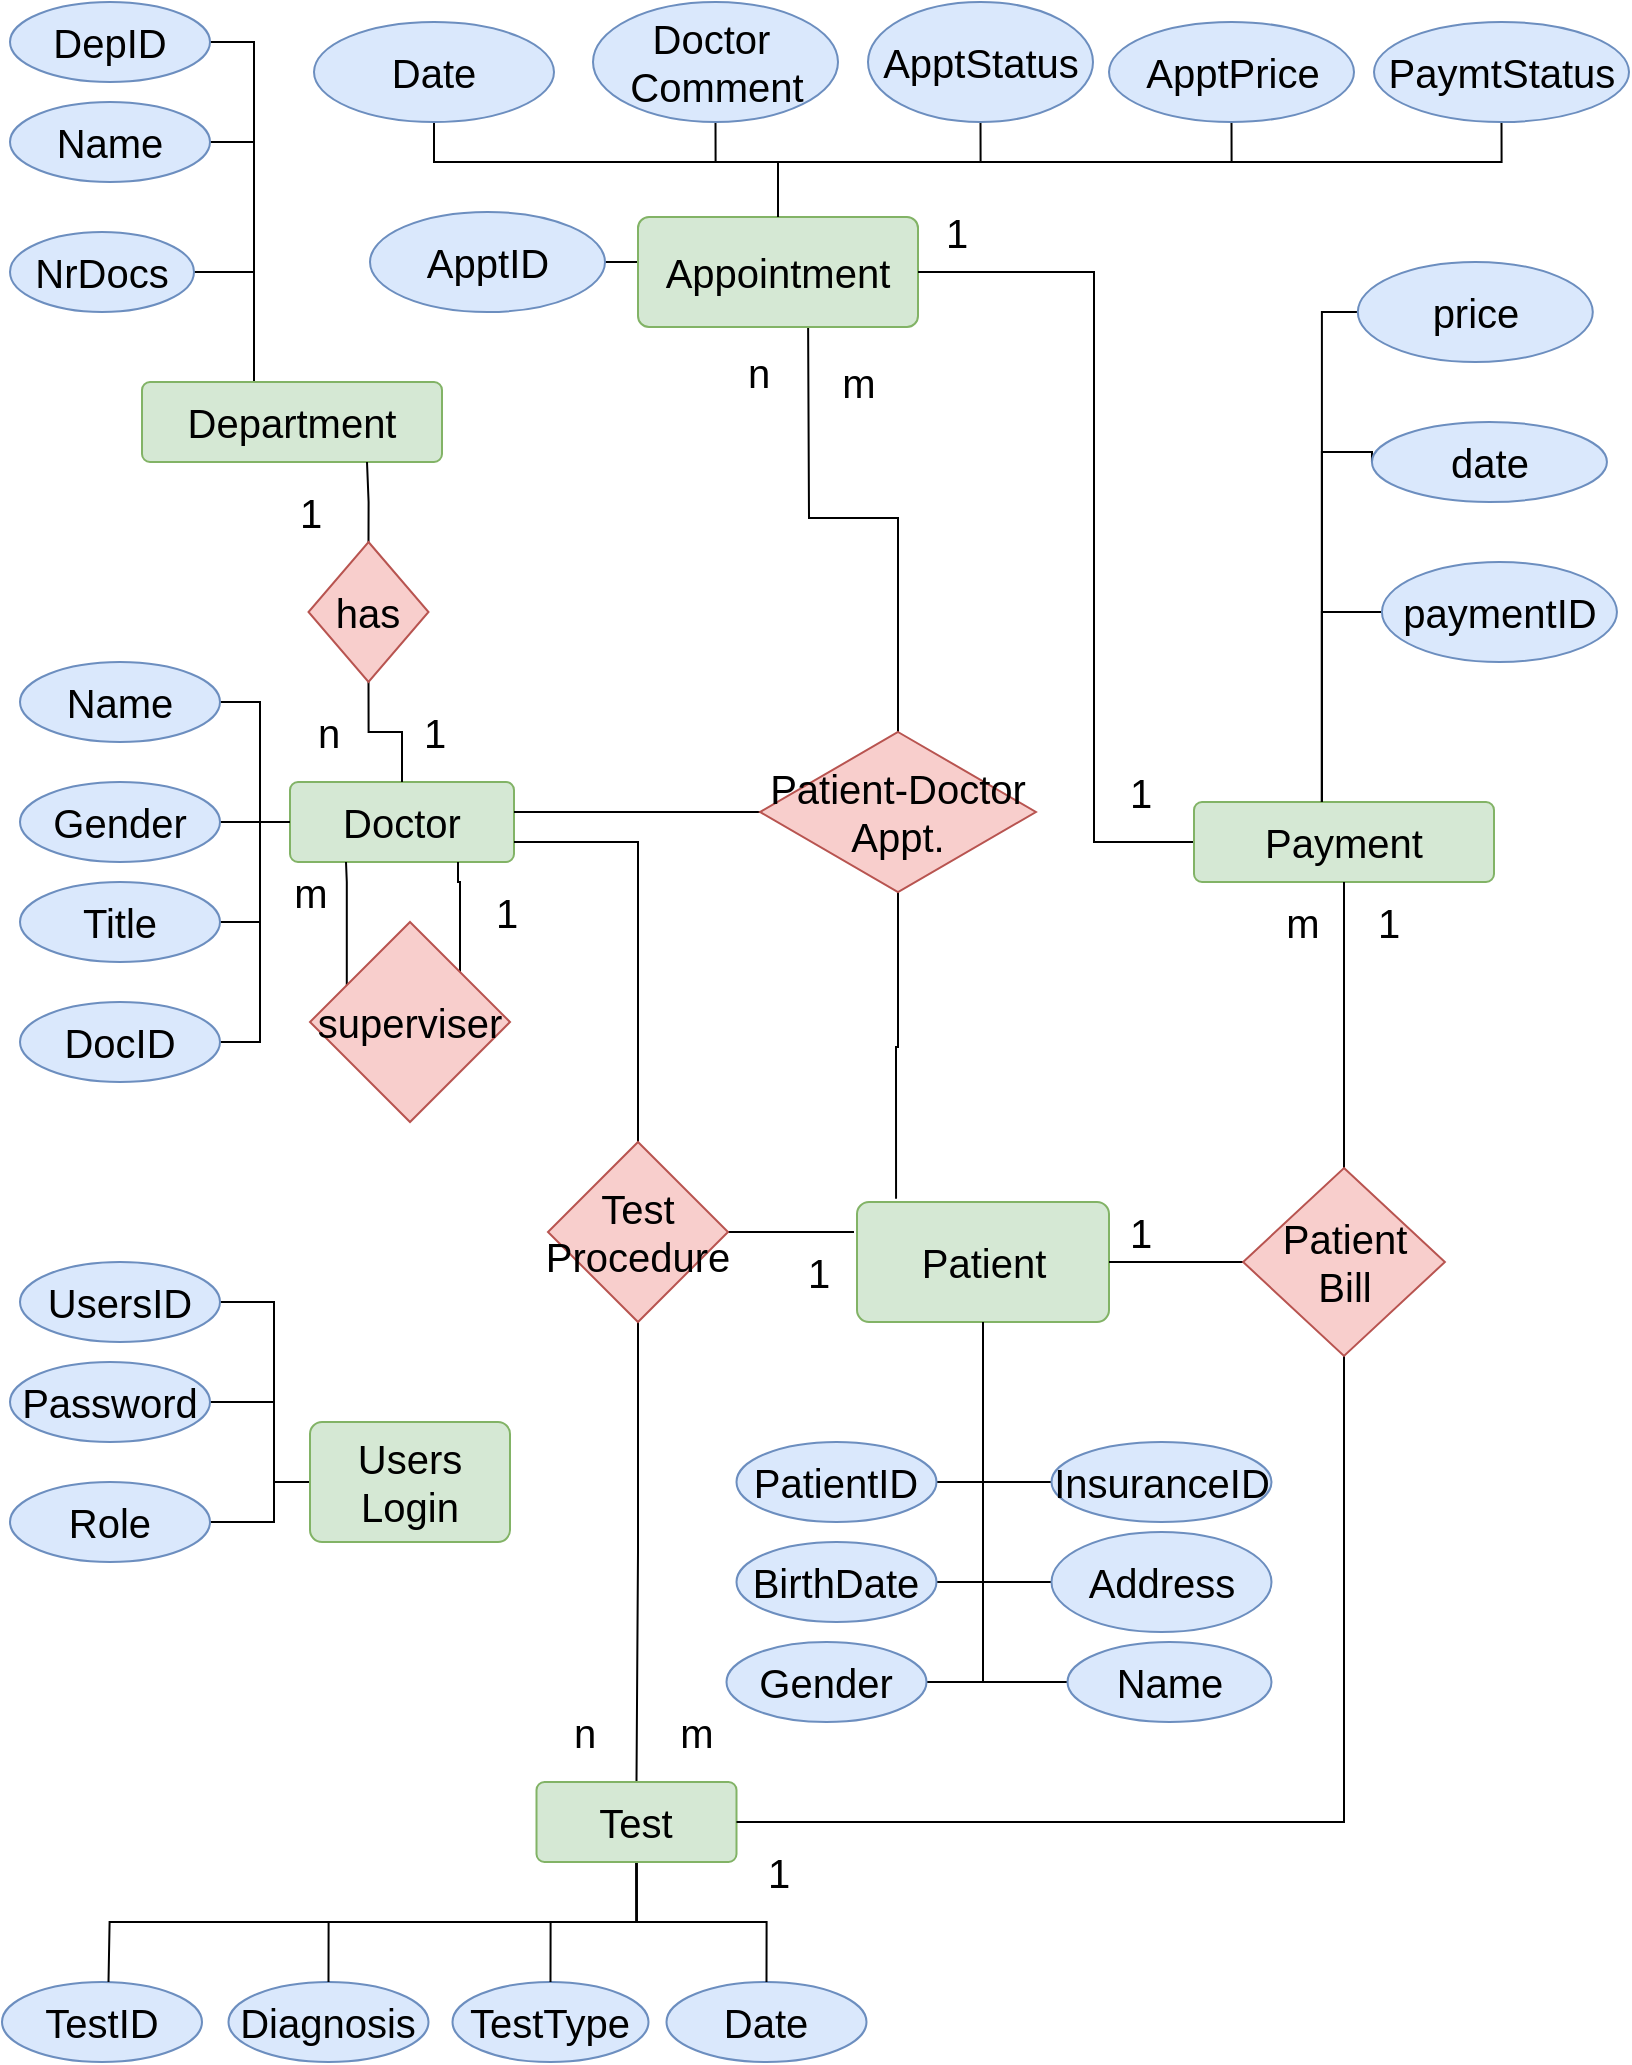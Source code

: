 <mxfile version="18.0.5" type="google"><diagram id="R2lEEEUBdFMjLlhIrx00" name="Page-1"><mxGraphModel dx="2067" dy="677" grid="1" gridSize="10" guides="1" tooltips="1" connect="1" arrows="1" fold="1" page="1" pageScale="1" pageWidth="827" pageHeight="1169" math="0" shadow="0" extFonts="Permanent Marker^https://fonts.googleapis.com/css?family=Permanent+Marker"><root><mxCell id="0"/><mxCell id="1" parent="0"/><mxCell id="nk4BlX-YhxGGGCL8Q9DA-130" style="edgeStyle=orthogonalEdgeStyle;rounded=0;orthogonalLoop=1;jettySize=auto;html=1;exitX=0;exitY=0.5;exitDx=0;exitDy=0;entryX=1;entryY=0.5;entryDx=0;entryDy=0;fontFamily=Helvetica;fontSize=20;endArrow=none;endFill=0;" parent="1" source="t6RsXcLYoZ4rseFu1GyP-1" target="t6RsXcLYoZ4rseFu1GyP-24" edge="1"><mxGeometry relative="1" as="geometry"><Array as="points"><mxPoint x="-697" y="420"/><mxPoint x="-697" y="360"/></Array></mxGeometry></mxCell><mxCell id="nk4BlX-YhxGGGCL8Q9DA-131" style="edgeStyle=orthogonalEdgeStyle;rounded=0;orthogonalLoop=1;jettySize=auto;html=1;exitX=0;exitY=0.5;exitDx=0;exitDy=0;entryX=1;entryY=0.5;entryDx=0;entryDy=0;fontFamily=Helvetica;fontSize=20;endArrow=none;endFill=0;" parent="1" source="t6RsXcLYoZ4rseFu1GyP-1" target="t6RsXcLYoZ4rseFu1GyP-18" edge="1"><mxGeometry relative="1" as="geometry"><Array as="points"><mxPoint x="-697" y="420"/><mxPoint x="-697" y="530"/></Array></mxGeometry></mxCell><mxCell id="nk4BlX-YhxGGGCL8Q9DA-132" style="edgeStyle=orthogonalEdgeStyle;rounded=0;orthogonalLoop=1;jettySize=auto;html=1;exitX=0;exitY=0.5;exitDx=0;exitDy=0;entryX=1;entryY=0.5;entryDx=0;entryDy=0;fontFamily=Helvetica;fontSize=20;endArrow=none;endFill=0;" parent="1" source="t6RsXcLYoZ4rseFu1GyP-1" target="t6RsXcLYoZ4rseFu1GyP-23" edge="1"><mxGeometry relative="1" as="geometry"/></mxCell><mxCell id="t6RsXcLYoZ4rseFu1GyP-1" value="&lt;font style=&quot;font-size: 20px;&quot;&gt;Doctor&lt;/font&gt;" style="rounded=1;arcSize=10;whiteSpace=wrap;html=1;align=center;fillColor=#d5e8d4;strokeColor=#82b366;fontSize=20;fontStyle=0;fontFamily=Helvetica;" parent="1" vertex="1"><mxGeometry x="-682" y="400" width="112" height="40" as="geometry"/></mxCell><mxCell id="t6RsXcLYoZ4rseFu1GyP-2" value="Patient" style="rounded=1;arcSize=10;whiteSpace=wrap;html=1;align=center;fillColor=#d5e8d4;strokeColor=#82b366;fontSize=20;fontStyle=0;fontFamily=Helvetica;" parent="1" vertex="1"><mxGeometry x="-398.5" y="610" width="126" height="60" as="geometry"/></mxCell><mxCell id="ZxcPIXcoTW5YxjnJu0xH-5" style="edgeStyle=orthogonalEdgeStyle;rounded=0;orthogonalLoop=1;jettySize=auto;html=1;exitX=0;exitY=0.5;exitDx=0;exitDy=0;entryX=1;entryY=0.5;entryDx=0;entryDy=0;endArrow=none;endFill=0;" parent="1" source="t6RsXcLYoZ4rseFu1GyP-3" target="t6RsXcLYoZ4rseFu1GyP-111" edge="1"><mxGeometry relative="1" as="geometry"><Array as="points"><mxPoint x="-690" y="750"/><mxPoint x="-690" y="770"/></Array></mxGeometry></mxCell><mxCell id="ZxcPIXcoTW5YxjnJu0xH-6" style="edgeStyle=orthogonalEdgeStyle;rounded=0;orthogonalLoop=1;jettySize=auto;html=1;exitX=0;exitY=0.5;exitDx=0;exitDy=0;entryX=1;entryY=0.5;entryDx=0;entryDy=0;endArrow=none;endFill=0;" parent="1" source="t6RsXcLYoZ4rseFu1GyP-3" target="t6RsXcLYoZ4rseFu1GyP-110" edge="1"><mxGeometry relative="1" as="geometry"><Array as="points"><mxPoint x="-690" y="750"/><mxPoint x="-690" y="660"/></Array></mxGeometry></mxCell><mxCell id="ZxcPIXcoTW5YxjnJu0xH-7" style="edgeStyle=orthogonalEdgeStyle;rounded=0;orthogonalLoop=1;jettySize=auto;html=1;exitX=0;exitY=0.5;exitDx=0;exitDy=0;entryX=1;entryY=0.5;entryDx=0;entryDy=0;endArrow=none;endFill=0;" parent="1" source="t6RsXcLYoZ4rseFu1GyP-3" target="wTqISpASNROCxx03wrPd-1" edge="1"><mxGeometry relative="1" as="geometry"><Array as="points"><mxPoint x="-690" y="750"/><mxPoint x="-690" y="710"/></Array></mxGeometry></mxCell><mxCell id="t6RsXcLYoZ4rseFu1GyP-3" value="Users Login" style="rounded=1;arcSize=10;whiteSpace=wrap;html=1;align=center;fillColor=#d5e8d4;strokeColor=#82b366;fontSize=20;fontStyle=0;fontFamily=Helvetica;" parent="1" vertex="1"><mxGeometry x="-672" y="720" width="100" height="60" as="geometry"/></mxCell><mxCell id="o1Yt157rzKdZ8cRX7wfq-6" style="edgeStyle=orthogonalEdgeStyle;rounded=0;orthogonalLoop=1;jettySize=auto;html=1;exitX=0.5;exitY=0;exitDx=0;exitDy=0;entryX=1;entryY=0.5;entryDx=0;entryDy=0;endArrow=none;endFill=0;" parent="1" source="t6RsXcLYoZ4rseFu1GyP-5" target="t6RsXcLYoZ4rseFu1GyP-14" edge="1"><mxGeometry relative="1" as="geometry"><Array as="points"><mxPoint x="-700" y="200"/><mxPoint x="-700" y="30"/></Array></mxGeometry></mxCell><mxCell id="t6RsXcLYoZ4rseFu1GyP-5" value="Department" style="rounded=1;arcSize=10;whiteSpace=wrap;html=1;align=center;fillColor=#d5e8d4;strokeColor=#82b366;fontSize=20;fontStyle=0;fontFamily=Helvetica;" parent="1" vertex="1"><mxGeometry x="-756" y="200" width="150" height="40" as="geometry"/></mxCell><mxCell id="ZxcPIXcoTW5YxjnJu0xH-109" style="edgeStyle=orthogonalEdgeStyle;rounded=0;orthogonalLoop=1;jettySize=auto;html=1;exitX=0.5;exitY=0;exitDx=0;exitDy=0;entryX=0.75;entryY=1;entryDx=0;entryDy=0;fontSize=20;endArrow=none;endFill=0;" parent="1" source="t6RsXcLYoZ4rseFu1GyP-10" target="t6RsXcLYoZ4rseFu1GyP-5" edge="1"><mxGeometry relative="1" as="geometry"/></mxCell><mxCell id="ZxcPIXcoTW5YxjnJu0xH-110" style="edgeStyle=orthogonalEdgeStyle;rounded=0;orthogonalLoop=1;jettySize=auto;html=1;exitX=0.5;exitY=1;exitDx=0;exitDy=0;entryX=0.5;entryY=0;entryDx=0;entryDy=0;fontSize=20;endArrow=none;endFill=0;" parent="1" source="t6RsXcLYoZ4rseFu1GyP-10" target="t6RsXcLYoZ4rseFu1GyP-1" edge="1"><mxGeometry relative="1" as="geometry"/></mxCell><mxCell id="t6RsXcLYoZ4rseFu1GyP-10" value="has" style="shape=rhombus;perimeter=rhombusPerimeter;whiteSpace=wrap;html=1;align=center;fillColor=#f8cecc;strokeColor=#b85450;fontSize=20;fontStyle=0;fontFamily=Helvetica;" parent="1" vertex="1"><mxGeometry x="-672.75" y="280" width="60" height="70" as="geometry"/></mxCell><mxCell id="o1Yt157rzKdZ8cRX7wfq-13" style="edgeStyle=orthogonalEdgeStyle;rounded=0;orthogonalLoop=1;jettySize=auto;html=1;exitX=1;exitY=0.5;exitDx=0;exitDy=0;endArrow=none;endFill=0;" parent="1" source="t6RsXcLYoZ4rseFu1GyP-13" edge="1"><mxGeometry relative="1" as="geometry"><mxPoint x="-700" y="70" as="targetPoint"/></mxGeometry></mxCell><mxCell id="t6RsXcLYoZ4rseFu1GyP-13" value="&lt;font style=&quot;font-size: 20px;&quot;&gt;Name&lt;/font&gt;" style="ellipse;whiteSpace=wrap;html=1;align=center;fillColor=#dae8fc;strokeColor=#6c8ebf;fontSize=20;fontStyle=0;fontFamily=Helvetica;" parent="1" vertex="1"><mxGeometry x="-822" y="60" width="100" height="40" as="geometry"/></mxCell><mxCell id="t6RsXcLYoZ4rseFu1GyP-14" value="&lt;font style=&quot;font-size: 20px;&quot;&gt;DepID&lt;/font&gt;" style="ellipse;whiteSpace=wrap;html=1;align=center;fillColor=#dae8fc;strokeColor=#6c8ebf;fontSize=20;fontStyle=0;fontFamily=Helvetica;" parent="1" vertex="1"><mxGeometry x="-822" y="10" width="100" height="40" as="geometry"/></mxCell><mxCell id="o1Yt157rzKdZ8cRX7wfq-14" style="edgeStyle=orthogonalEdgeStyle;rounded=0;orthogonalLoop=1;jettySize=auto;html=1;exitX=1;exitY=0.5;exitDx=0;exitDy=0;endArrow=none;endFill=0;" parent="1" source="t6RsXcLYoZ4rseFu1GyP-15" edge="1"><mxGeometry relative="1" as="geometry"><mxPoint x="-700" y="144.429" as="targetPoint"/></mxGeometry></mxCell><mxCell id="t6RsXcLYoZ4rseFu1GyP-15" value="&lt;font style=&quot;font-size: 20px;&quot;&gt;NrDocs&lt;/font&gt;" style="ellipse;whiteSpace=wrap;html=1;align=center;fillColor=#dae8fc;strokeColor=#6c8ebf;fontSize=20;fontStyle=0;fontFamily=Helvetica;" parent="1" vertex="1"><mxGeometry x="-822" y="125" width="92" height="40" as="geometry"/></mxCell><mxCell id="ZxcPIXcoTW5YxjnJu0xH-75" style="edgeStyle=orthogonalEdgeStyle;rounded=0;orthogonalLoop=1;jettySize=auto;html=1;exitX=0.5;exitY=1;exitDx=0;exitDy=0;fontSize=20;endArrow=none;endFill=0;" parent="1" source="t6RsXcLYoZ4rseFu1GyP-16" target="nk4BlX-YhxGGGCL8Q9DA-1" edge="1"><mxGeometry relative="1" as="geometry"><Array as="points"><mxPoint x="-211" y="90"/><mxPoint x="-438" y="90"/></Array></mxGeometry></mxCell><mxCell id="t6RsXcLYoZ4rseFu1GyP-16" value="&lt;font style=&quot;font-size: 20px;&quot;&gt;ApptPrice&lt;/font&gt;" style="ellipse;whiteSpace=wrap;html=1;align=center;fillColor=#dae8fc;strokeColor=#6c8ebf;fontSize=20;fontStyle=0;fontFamily=Helvetica;" parent="1" vertex="1"><mxGeometry x="-272.5" y="20" width="122.5" height="50" as="geometry"/></mxCell><mxCell id="nk4BlX-YhxGGGCL8Q9DA-134" style="edgeStyle=orthogonalEdgeStyle;rounded=0;orthogonalLoop=1;jettySize=auto;html=1;exitX=1;exitY=0.5;exitDx=0;exitDy=0;entryX=0;entryY=0.5;entryDx=0;entryDy=0;fontFamily=Helvetica;fontSize=20;endArrow=none;endFill=0;" parent="1" source="t6RsXcLYoZ4rseFu1GyP-17" target="t6RsXcLYoZ4rseFu1GyP-1" edge="1"><mxGeometry relative="1" as="geometry"><Array as="points"><mxPoint x="-697" y="470"/><mxPoint x="-697" y="420"/></Array></mxGeometry></mxCell><mxCell id="t6RsXcLYoZ4rseFu1GyP-17" value="&lt;h2 style=&quot;font-size: 20px;&quot;&gt;&lt;font style=&quot;font-size: 20px; font-weight: normal;&quot;&gt;Title&lt;/font&gt;&lt;/h2&gt;" style="ellipse;whiteSpace=wrap;html=1;align=center;fillColor=#dae8fc;strokeColor=#6c8ebf;fontStyle=0;fontFamily=Helvetica;fontSize=20;" parent="1" vertex="1"><mxGeometry x="-817" y="450" width="100" height="40" as="geometry"/></mxCell><mxCell id="t6RsXcLYoZ4rseFu1GyP-18" value="&lt;font style=&quot;font-size: 20px;&quot;&gt;DocID&lt;/font&gt;" style="ellipse;whiteSpace=wrap;html=1;align=center;fillColor=#dae8fc;strokeColor=#6c8ebf;fontSize=20;fontStyle=0;fontFamily=Helvetica;" parent="1" vertex="1"><mxGeometry x="-817" y="510" width="100" height="40" as="geometry"/></mxCell><mxCell id="t6RsXcLYoZ4rseFu1GyP-23" value="&lt;font style=&quot;font-size: 20px;&quot;&gt;Gender&lt;/font&gt;" style="ellipse;whiteSpace=wrap;html=1;align=center;fillColor=#dae8fc;strokeColor=#6c8ebf;fontSize=20;fontStyle=0;fontFamily=Helvetica;" parent="1" vertex="1"><mxGeometry x="-817" y="400" width="100" height="40" as="geometry"/></mxCell><mxCell id="t6RsXcLYoZ4rseFu1GyP-24" value="&lt;font style=&quot;font-size: 20px;&quot;&gt;Name&lt;/font&gt;" style="ellipse;whiteSpace=wrap;html=1;align=center;fillColor=#dae8fc;strokeColor=#6c8ebf;fontSize=20;fontStyle=0;fontFamily=Helvetica;" parent="1" vertex="1"><mxGeometry x="-817" y="340" width="100" height="40" as="geometry"/></mxCell><mxCell id="nk4BlX-YhxGGGCL8Q9DA-140" style="edgeStyle=orthogonalEdgeStyle;rounded=0;orthogonalLoop=1;jettySize=auto;html=1;exitX=0.184;exitY=0.342;exitDx=0;exitDy=0;fontFamily=Helvetica;fontSize=20;endArrow=none;endFill=0;entryX=0.25;entryY=1;entryDx=0;entryDy=0;exitPerimeter=0;" parent="1" source="t6RsXcLYoZ4rseFu1GyP-25" target="t6RsXcLYoZ4rseFu1GyP-1" edge="1"><mxGeometry relative="1" as="geometry"/></mxCell><mxCell id="ZxcPIXcoTW5YxjnJu0xH-90" style="edgeStyle=orthogonalEdgeStyle;rounded=0;orthogonalLoop=1;jettySize=auto;html=1;exitX=1;exitY=0;exitDx=0;exitDy=0;entryX=0.75;entryY=1;entryDx=0;entryDy=0;fontSize=20;endArrow=none;endFill=0;" parent="1" source="t6RsXcLYoZ4rseFu1GyP-25" target="t6RsXcLYoZ4rseFu1GyP-1" edge="1"><mxGeometry relative="1" as="geometry"/></mxCell><mxCell id="t6RsXcLYoZ4rseFu1GyP-25" value="superviser" style="shape=rhombus;perimeter=rhombusPerimeter;whiteSpace=wrap;html=1;align=center;fillColor=#f8cecc;strokeColor=#b85450;fontSize=20;fontStyle=0;fontFamily=Helvetica;" parent="1" vertex="1"><mxGeometry x="-672" y="470" width="100" height="100" as="geometry"/></mxCell><mxCell id="ZxcPIXcoTW5YxjnJu0xH-100" style="edgeStyle=orthogonalEdgeStyle;rounded=0;orthogonalLoop=1;jettySize=auto;html=1;exitX=1;exitY=0.5;exitDx=0;exitDy=0;fontSize=20;endArrow=none;endFill=0;" parent="1" source="t6RsXcLYoZ4rseFu1GyP-32" target="t6RsXcLYoZ4rseFu1GyP-2" edge="1"><mxGeometry relative="1" as="geometry"/></mxCell><mxCell id="t6RsXcLYoZ4rseFu1GyP-32" value="Gender" style="ellipse;whiteSpace=wrap;html=1;align=center;fillColor=#dae8fc;strokeColor=#6c8ebf;fontSize=20;fontFamily=Helvetica;" parent="1" vertex="1"><mxGeometry x="-463.75" y="830" width="100" height="40" as="geometry"/></mxCell><mxCell id="ZxcPIXcoTW5YxjnJu0xH-101" style="edgeStyle=orthogonalEdgeStyle;rounded=0;orthogonalLoop=1;jettySize=auto;html=1;exitX=1;exitY=0.5;exitDx=0;exitDy=0;fontSize=20;endArrow=none;endFill=0;" parent="1" source="t6RsXcLYoZ4rseFu1GyP-33" target="t6RsXcLYoZ4rseFu1GyP-2" edge="1"><mxGeometry relative="1" as="geometry"/></mxCell><mxCell id="t6RsXcLYoZ4rseFu1GyP-33" value="BirthDate" style="ellipse;whiteSpace=wrap;html=1;align=center;fillColor=#dae8fc;strokeColor=#6c8ebf;fontSize=20;fontFamily=Helvetica;" parent="1" vertex="1"><mxGeometry x="-458.75" y="780" width="100" height="40" as="geometry"/></mxCell><mxCell id="ZxcPIXcoTW5YxjnJu0xH-104" style="edgeStyle=orthogonalEdgeStyle;rounded=0;orthogonalLoop=1;jettySize=auto;html=1;exitX=1;exitY=0.5;exitDx=0;exitDy=0;fontSize=20;endArrow=none;endFill=0;" parent="1" source="t6RsXcLYoZ4rseFu1GyP-35" target="t6RsXcLYoZ4rseFu1GyP-2" edge="1"><mxGeometry relative="1" as="geometry"/></mxCell><mxCell id="t6RsXcLYoZ4rseFu1GyP-35" value="PatientID" style="ellipse;whiteSpace=wrap;html=1;align=center;fillColor=#dae8fc;strokeColor=#6c8ebf;fontSize=20;fontStyle=0;fontFamily=Helvetica;" parent="1" vertex="1"><mxGeometry x="-458.75" y="730" width="100" height="40" as="geometry"/></mxCell><mxCell id="ZxcPIXcoTW5YxjnJu0xH-102" style="edgeStyle=orthogonalEdgeStyle;rounded=0;orthogonalLoop=1;jettySize=auto;html=1;exitX=0;exitY=0.5;exitDx=0;exitDy=0;fontSize=20;endArrow=none;endFill=0;" parent="1" source="t6RsXcLYoZ4rseFu1GyP-36" target="t6RsXcLYoZ4rseFu1GyP-2" edge="1"><mxGeometry relative="1" as="geometry"/></mxCell><mxCell id="t6RsXcLYoZ4rseFu1GyP-36" value="Address" style="ellipse;whiteSpace=wrap;html=1;align=center;fillColor=#dae8fc;strokeColor=#6c8ebf;fontSize=20;fontStyle=0;fontFamily=Helvetica;" parent="1" vertex="1"><mxGeometry x="-301.25" y="775" width="110" height="50" as="geometry"/></mxCell><mxCell id="ZxcPIXcoTW5YxjnJu0xH-103" style="edgeStyle=orthogonalEdgeStyle;rounded=0;orthogonalLoop=1;jettySize=auto;html=1;exitX=0;exitY=0.5;exitDx=0;exitDy=0;fontSize=20;endArrow=none;endFill=0;" parent="1" source="t6RsXcLYoZ4rseFu1GyP-37" target="t6RsXcLYoZ4rseFu1GyP-2" edge="1"><mxGeometry relative="1" as="geometry"/></mxCell><mxCell id="t6RsXcLYoZ4rseFu1GyP-37" value="InsuranceID" style="ellipse;whiteSpace=wrap;html=1;align=center;fillColor=#dae8fc;strokeColor=#6c8ebf;fontSize=20;fontFamily=Helvetica;" parent="1" vertex="1"><mxGeometry x="-301.25" y="730" width="110" height="40" as="geometry"/></mxCell><mxCell id="ZxcPIXcoTW5YxjnJu0xH-71" style="edgeStyle=orthogonalEdgeStyle;rounded=0;orthogonalLoop=1;jettySize=auto;html=1;exitX=1;exitY=0.5;exitDx=0;exitDy=0;fontSize=20;endArrow=none;endFill=0;" parent="1" source="t6RsXcLYoZ4rseFu1GyP-39" target="nk4BlX-YhxGGGCL8Q9DA-1" edge="1"><mxGeometry relative="1" as="geometry"/></mxCell><mxCell id="t6RsXcLYoZ4rseFu1GyP-39" value="ApptID" style="ellipse;whiteSpace=wrap;html=1;align=center;fillColor=#dae8fc;strokeColor=#6c8ebf;fontSize=20;fontStyle=0;fontFamily=Helvetica;" parent="1" vertex="1"><mxGeometry x="-642" y="115" width="117.5" height="50" as="geometry"/></mxCell><mxCell id="ZxcPIXcoTW5YxjnJu0xH-73" style="edgeStyle=orthogonalEdgeStyle;rounded=0;orthogonalLoop=1;jettySize=auto;html=1;exitX=0.5;exitY=1;exitDx=0;exitDy=0;fontSize=20;endArrow=none;endFill=0;" parent="1" source="t6RsXcLYoZ4rseFu1GyP-40" target="nk4BlX-YhxGGGCL8Q9DA-1" edge="1"><mxGeometry relative="1" as="geometry"><Array as="points"><mxPoint x="-469" y="90"/><mxPoint x="-438" y="90"/></Array></mxGeometry></mxCell><mxCell id="t6RsXcLYoZ4rseFu1GyP-40" value="Doctor&amp;nbsp;&lt;br&gt;Comment" style="ellipse;whiteSpace=wrap;html=1;align=center;fillColor=#dae8fc;strokeColor=#6c8ebf;fontSize=20;fontFamily=Helvetica;" parent="1" vertex="1"><mxGeometry x="-530.5" y="10" width="122.5" height="60" as="geometry"/></mxCell><mxCell id="ZxcPIXcoTW5YxjnJu0xH-72" style="edgeStyle=orthogonalEdgeStyle;rounded=0;orthogonalLoop=1;jettySize=auto;html=1;exitX=0.5;exitY=1;exitDx=0;exitDy=0;entryX=0.5;entryY=0;entryDx=0;entryDy=0;fontSize=20;endArrow=none;endFill=0;" parent="1" source="t6RsXcLYoZ4rseFu1GyP-41" target="nk4BlX-YhxGGGCL8Q9DA-1" edge="1"><mxGeometry relative="1" as="geometry"><Array as="points"><mxPoint x="-610" y="90"/><mxPoint x="-438" y="90"/></Array></mxGeometry></mxCell><mxCell id="t6RsXcLYoZ4rseFu1GyP-41" value="Date" style="ellipse;whiteSpace=wrap;html=1;align=center;fillColor=#dae8fc;strokeColor=#6c8ebf;fontSize=20;fontStyle=0;fontFamily=Helvetica;" parent="1" vertex="1"><mxGeometry x="-670" y="20" width="120" height="50" as="geometry"/></mxCell><mxCell id="ZxcPIXcoTW5YxjnJu0xH-74" style="edgeStyle=orthogonalEdgeStyle;rounded=0;orthogonalLoop=1;jettySize=auto;html=1;exitX=0.5;exitY=1;exitDx=0;exitDy=0;fontSize=20;endArrow=none;endFill=0;" parent="1" source="t6RsXcLYoZ4rseFu1GyP-43" target="nk4BlX-YhxGGGCL8Q9DA-1" edge="1"><mxGeometry relative="1" as="geometry"><Array as="points"><mxPoint x="-337" y="90"/><mxPoint x="-438" y="90"/></Array></mxGeometry></mxCell><mxCell id="t6RsXcLYoZ4rseFu1GyP-43" value="ApptStatus" style="ellipse;whiteSpace=wrap;html=1;align=center;fillColor=#dae8fc;strokeColor=#6c8ebf;fontSize=20;fontFamily=Helvetica;" parent="1" vertex="1"><mxGeometry x="-393" y="10" width="112.5" height="60" as="geometry"/></mxCell><mxCell id="ZxcPIXcoTW5YxjnJu0xH-8" style="edgeStyle=orthogonalEdgeStyle;rounded=0;orthogonalLoop=1;jettySize=auto;html=1;exitX=0.5;exitY=0;exitDx=0;exitDy=0;entryX=1;entryY=0.75;entryDx=0;entryDy=0;endArrow=none;endFill=0;" parent="1" source="t6RsXcLYoZ4rseFu1GyP-82" target="t6RsXcLYoZ4rseFu1GyP-1" edge="1"><mxGeometry relative="1" as="geometry"/></mxCell><mxCell id="ZxcPIXcoTW5YxjnJu0xH-9" style="edgeStyle=orthogonalEdgeStyle;rounded=0;orthogonalLoop=1;jettySize=auto;html=1;exitX=1;exitY=0.5;exitDx=0;exitDy=0;endArrow=none;endFill=0;" parent="1" source="t6RsXcLYoZ4rseFu1GyP-82" edge="1"><mxGeometry relative="1" as="geometry"><mxPoint x="-400" y="625" as="targetPoint"/></mxGeometry></mxCell><mxCell id="ZxcPIXcoTW5YxjnJu0xH-10" style="edgeStyle=orthogonalEdgeStyle;rounded=0;orthogonalLoop=1;jettySize=auto;html=1;exitX=0.5;exitY=1;exitDx=0;exitDy=0;entryX=0.5;entryY=0;entryDx=0;entryDy=0;endArrow=none;endFill=0;" parent="1" source="t6RsXcLYoZ4rseFu1GyP-82" target="nk4BlX-YhxGGGCL8Q9DA-17" edge="1"><mxGeometry relative="1" as="geometry"/></mxCell><mxCell id="t6RsXcLYoZ4rseFu1GyP-82" value="Test Procedure" style="shape=rhombus;perimeter=rhombusPerimeter;whiteSpace=wrap;html=1;align=center;fillColor=#f8cecc;strokeColor=#b85450;fontSize=20;fontStyle=0;fontFamily=Helvetica;" parent="1" vertex="1"><mxGeometry x="-553" y="580" width="90" height="90" as="geometry"/></mxCell><mxCell id="t6RsXcLYoZ4rseFu1GyP-85" value="TestID" style="ellipse;whiteSpace=wrap;html=1;align=center;fillColor=#dae8fc;strokeColor=#6c8ebf;fontSize=20;fontStyle=0;fontFamily=Helvetica;" parent="1" vertex="1"><mxGeometry x="-826" y="1000" width="100" height="40" as="geometry"/></mxCell><mxCell id="t6RsXcLYoZ4rseFu1GyP-86" value="Date" style="ellipse;whiteSpace=wrap;html=1;align=center;fillColor=#dae8fc;strokeColor=#6c8ebf;fontSize=20;fontStyle=0;fontFamily=Helvetica;" parent="1" vertex="1"><mxGeometry x="-493.75" y="1000" width="100" height="40" as="geometry"/></mxCell><mxCell id="t6RsXcLYoZ4rseFu1GyP-87" value="Diagnosis" style="ellipse;whiteSpace=wrap;html=1;align=center;fillColor=#dae8fc;strokeColor=#6c8ebf;fontSize=20;fontStyle=0;fontFamily=Helvetica;" parent="1" vertex="1"><mxGeometry x="-712.75" y="1000" width="100" height="40" as="geometry"/></mxCell><mxCell id="t6RsXcLYoZ4rseFu1GyP-110" value="UsersID" style="ellipse;whiteSpace=wrap;html=1;align=center;fillColor=#dae8fc;strokeColor=#6c8ebf;fontSize=20;fontStyle=0;fontFamily=Helvetica;" parent="1" vertex="1"><mxGeometry x="-817" y="640" width="100" height="40" as="geometry"/></mxCell><mxCell id="t6RsXcLYoZ4rseFu1GyP-111" value="Role" style="ellipse;whiteSpace=wrap;html=1;align=center;fillColor=#dae8fc;strokeColor=#6c8ebf;fontSize=20;fontStyle=0;fontFamily=Helvetica;" parent="1" vertex="1"><mxGeometry x="-822" y="750" width="100" height="40" as="geometry"/></mxCell><mxCell id="ZxcPIXcoTW5YxjnJu0xH-21" style="edgeStyle=orthogonalEdgeStyle;rounded=0;orthogonalLoop=1;jettySize=auto;html=1;entryX=0.5;entryY=0;entryDx=0;entryDy=0;endArrow=none;endFill=0;" parent="1" target="nk4BlX-YhxGGGCL8Q9DA-4" edge="1"><mxGeometry relative="1" as="geometry"><mxPoint x="-423" y="160" as="sourcePoint"/></mxGeometry></mxCell><mxCell id="nk4BlX-YhxGGGCL8Q9DA-1" value="Appointment" style="rounded=1;arcSize=10;whiteSpace=wrap;html=1;align=center;fillColor=#d5e8d4;strokeColor=#82b366;fontSize=20;fontStyle=0;fontFamily=Helvetica;" parent="1" vertex="1"><mxGeometry x="-508" y="117.5" width="140" height="55" as="geometry"/></mxCell><mxCell id="ZxcPIXcoTW5YxjnJu0xH-98" style="edgeStyle=orthogonalEdgeStyle;rounded=0;orthogonalLoop=1;jettySize=auto;html=1;exitX=0.5;exitY=1;exitDx=0;exitDy=0;entryX=0.155;entryY=-0.028;entryDx=0;entryDy=0;entryPerimeter=0;fontSize=20;endArrow=none;endFill=0;" parent="1" source="nk4BlX-YhxGGGCL8Q9DA-4" target="t6RsXcLYoZ4rseFu1GyP-2" edge="1"><mxGeometry relative="1" as="geometry"/></mxCell><mxCell id="ZxcPIXcoTW5YxjnJu0xH-111" style="edgeStyle=orthogonalEdgeStyle;rounded=0;orthogonalLoop=1;jettySize=auto;html=1;exitX=0;exitY=0.5;exitDx=0;exitDy=0;fontSize=20;endArrow=none;endFill=0;" parent="1" source="nk4BlX-YhxGGGCL8Q9DA-4" edge="1"><mxGeometry relative="1" as="geometry"><mxPoint x="-570" y="415" as="targetPoint"/></mxGeometry></mxCell><mxCell id="nk4BlX-YhxGGGCL8Q9DA-4" value="Patient-Doctor&lt;br&gt;Appt." style="shape=rhombus;perimeter=rhombusPerimeter;whiteSpace=wrap;html=1;align=center;fillColor=#f8cecc;strokeColor=#b85450;fontSize=20;fontStyle=0;fontFamily=Helvetica;" parent="1" vertex="1"><mxGeometry x="-446.94" y="375" width="137.88" height="80" as="geometry"/></mxCell><mxCell id="ZxcPIXcoTW5YxjnJu0xH-76" style="edgeStyle=orthogonalEdgeStyle;rounded=0;orthogonalLoop=1;jettySize=auto;html=1;exitX=0.5;exitY=1;exitDx=0;exitDy=0;fontSize=20;endArrow=none;endFill=0;" parent="1" source="nk4BlX-YhxGGGCL8Q9DA-8" target="nk4BlX-YhxGGGCL8Q9DA-1" edge="1"><mxGeometry relative="1" as="geometry"><Array as="points"><mxPoint x="-76" y="90"/><mxPoint x="-438" y="90"/></Array></mxGeometry></mxCell><mxCell id="nk4BlX-YhxGGGCL8Q9DA-8" value="PaymtStatus" style="ellipse;whiteSpace=wrap;html=1;align=center;fillColor=#dae8fc;strokeColor=#6c8ebf;fontSize=20;fontStyle=0;fontFamily=Helvetica;" parent="1" vertex="1"><mxGeometry x="-140" y="20" width="127.5" height="50" as="geometry"/></mxCell><mxCell id="nk4BlX-YhxGGGCL8Q9DA-16" value="TestType" style="ellipse;whiteSpace=wrap;html=1;align=center;fillColor=#dae8fc;strokeColor=#6c8ebf;fontSize=20;fontStyle=0;fontFamily=Helvetica;" parent="1" vertex="1"><mxGeometry x="-600.75" y="1000" width="98" height="40" as="geometry"/></mxCell><mxCell id="ZxcPIXcoTW5YxjnJu0xH-15" style="edgeStyle=orthogonalEdgeStyle;rounded=0;orthogonalLoop=1;jettySize=auto;html=1;exitX=0.5;exitY=1;exitDx=0;exitDy=0;entryX=0.5;entryY=0;entryDx=0;entryDy=0;endArrow=none;endFill=0;" parent="1" source="nk4BlX-YhxGGGCL8Q9DA-17" target="nk4BlX-YhxGGGCL8Q9DA-16" edge="1"><mxGeometry relative="1" as="geometry"/></mxCell><mxCell id="ZxcPIXcoTW5YxjnJu0xH-16" style="edgeStyle=orthogonalEdgeStyle;rounded=0;orthogonalLoop=1;jettySize=auto;html=1;exitX=0.5;exitY=1;exitDx=0;exitDy=0;entryX=0.5;entryY=0;entryDx=0;entryDy=0;endArrow=none;endFill=0;" parent="1" source="nk4BlX-YhxGGGCL8Q9DA-17" target="t6RsXcLYoZ4rseFu1GyP-86" edge="1"><mxGeometry relative="1" as="geometry"/></mxCell><mxCell id="ZxcPIXcoTW5YxjnJu0xH-17" style="edgeStyle=orthogonalEdgeStyle;rounded=0;orthogonalLoop=1;jettySize=auto;html=1;exitX=0.5;exitY=1;exitDx=0;exitDy=0;entryX=0.5;entryY=0;entryDx=0;entryDy=0;endArrow=none;endFill=0;" parent="1" source="nk4BlX-YhxGGGCL8Q9DA-17" target="t6RsXcLYoZ4rseFu1GyP-87" edge="1"><mxGeometry relative="1" as="geometry"/></mxCell><mxCell id="ZxcPIXcoTW5YxjnJu0xH-18" style="edgeStyle=orthogonalEdgeStyle;rounded=0;orthogonalLoop=1;jettySize=auto;html=1;exitX=0.5;exitY=1;exitDx=0;exitDy=0;entryX=0.5;entryY=0;entryDx=0;entryDy=0;endArrow=none;endFill=0;" parent="1" source="nk4BlX-YhxGGGCL8Q9DA-17" edge="1"><mxGeometry relative="1" as="geometry"><mxPoint x="-772.75" y="1000" as="targetPoint"/></mxGeometry></mxCell><mxCell id="nk4BlX-YhxGGGCL8Q9DA-17" value="Test" style="rounded=1;arcSize=10;whiteSpace=wrap;html=1;align=center;fillColor=#d5e8d4;strokeColor=#82b366;fontSize=20;fontStyle=0;fontFamily=Helvetica;" parent="1" vertex="1"><mxGeometry x="-558.75" y="900" width="100" height="40" as="geometry"/></mxCell><mxCell id="nk4BlX-YhxGGGCL8Q9DA-45" value="n" style="text;html=1;align=center;verticalAlign=middle;resizable=0;points=[];autosize=1;strokeColor=none;fillColor=none;fontSize=20;fontFamily=Helvetica;" parent="1" vertex="1"><mxGeometry x="-677.75" y="360" width="30" height="30" as="geometry"/></mxCell><mxCell id="nk4BlX-YhxGGGCL8Q9DA-46" value="1" style="text;html=1;align=center;verticalAlign=middle;resizable=0;points=[];autosize=1;strokeColor=none;fillColor=none;fontSize=20;fontFamily=Helvetica;" parent="1" vertex="1"><mxGeometry x="-687" y="250" width="30" height="30" as="geometry"/></mxCell><mxCell id="nk4BlX-YhxGGGCL8Q9DA-47" value="1" style="text;html=1;align=center;verticalAlign=middle;resizable=0;points=[];autosize=1;strokeColor=none;fillColor=none;fontSize=20;fontFamily=Helvetica;" parent="1" vertex="1"><mxGeometry x="-588.75" y="450" width="30" height="30" as="geometry"/></mxCell><mxCell id="nk4BlX-YhxGGGCL8Q9DA-48" value="m" style="text;html=1;align=center;verticalAlign=middle;resizable=0;points=[];autosize=1;strokeColor=none;fillColor=none;fontSize=20;fontFamily=Helvetica;" parent="1" vertex="1"><mxGeometry x="-687" y="440" width="30" height="30" as="geometry"/></mxCell><mxCell id="ZxcPIXcoTW5YxjnJu0xH-99" style="edgeStyle=orthogonalEdgeStyle;rounded=0;orthogonalLoop=1;jettySize=auto;html=1;exitX=0;exitY=0.5;exitDx=0;exitDy=0;fontSize=20;endArrow=none;endFill=0;" parent="1" source="t6RsXcLYoZ4rseFu1GyP-34" target="t6RsXcLYoZ4rseFu1GyP-2" edge="1"><mxGeometry relative="1" as="geometry"/></mxCell><mxCell id="t6RsXcLYoZ4rseFu1GyP-34" value="Name" style="ellipse;whiteSpace=wrap;html=1;align=center;fillColor=#dae8fc;strokeColor=#6c8ebf;fontSize=20;fontFamily=Helvetica;" parent="1" vertex="1"><mxGeometry x="-293.25" y="830" width="102" height="40" as="geometry"/></mxCell><mxCell id="nk4BlX-YhxGGGCL8Q9DA-148" value="1" style="text;html=1;align=center;verticalAlign=middle;resizable=0;points=[];autosize=1;strokeColor=none;fillColor=none;fontSize=20;fontFamily=Helvetica;" parent="1" vertex="1"><mxGeometry x="-625" y="360" width="30" height="30" as="geometry"/></mxCell><mxCell id="nk4BlX-YhxGGGCL8Q9DA-150" value="m" style="text;html=1;align=center;verticalAlign=middle;resizable=0;points=[];autosize=1;strokeColor=none;fillColor=none;fontSize=20;fontFamily=Helvetica;" parent="1" vertex="1"><mxGeometry x="-493.75" y="860" width="30" height="30" as="geometry"/></mxCell><mxCell id="wTqISpASNROCxx03wrPd-1" value="Password" style="ellipse;whiteSpace=wrap;html=1;align=center;fillColor=#dae8fc;strokeColor=#6c8ebf;fontSize=20;fontStyle=0;fontFamily=Helvetica;" parent="1" vertex="1"><mxGeometry x="-822" y="690" width="100" height="40" as="geometry"/></mxCell><mxCell id="ZxcPIXcoTW5YxjnJu0xH-84" style="edgeStyle=orthogonalEdgeStyle;rounded=0;orthogonalLoop=1;jettySize=auto;html=1;exitX=0;exitY=0.5;exitDx=0;exitDy=0;entryX=1;entryY=0.5;entryDx=0;entryDy=0;fontSize=20;endArrow=none;endFill=0;" parent="1" source="o1Yt157rzKdZ8cRX7wfq-7" target="nk4BlX-YhxGGGCL8Q9DA-1" edge="1"><mxGeometry relative="1" as="geometry"><Array as="points"><mxPoint x="-280" y="430"/><mxPoint x="-280" y="145"/></Array></mxGeometry></mxCell><mxCell id="o1Yt157rzKdZ8cRX7wfq-7" value="Payment" style="rounded=1;arcSize=10;whiteSpace=wrap;html=1;align=center;fillColor=#d5e8d4;strokeColor=#82b366;fontSize=20;fontStyle=0;fontFamily=Helvetica;" parent="1" vertex="1"><mxGeometry x="-230" y="410" width="150" height="40" as="geometry"/></mxCell><mxCell id="ZxcPIXcoTW5YxjnJu0xH-81" style="edgeStyle=orthogonalEdgeStyle;rounded=0;orthogonalLoop=1;jettySize=auto;html=1;exitX=0;exitY=0.5;exitDx=0;exitDy=0;fontSize=20;endArrow=none;endFill=0;" parent="1" source="o1Yt157rzKdZ8cRX7wfq-8" edge="1"><mxGeometry relative="1" as="geometry"><mxPoint x="-166.03" y="410" as="targetPoint"/><Array as="points"><mxPoint x="-166.03" y="315"/><mxPoint x="-166.03" y="410"/></Array></mxGeometry></mxCell><mxCell id="o1Yt157rzKdZ8cRX7wfq-8" value="paymentID" style="ellipse;whiteSpace=wrap;html=1;align=center;fillColor=#dae8fc;strokeColor=#6c8ebf;fontSize=20;fontStyle=0;fontFamily=Helvetica;" parent="1" vertex="1"><mxGeometry x="-136.03" y="290" width="117.5" height="50" as="geometry"/></mxCell><mxCell id="ZxcPIXcoTW5YxjnJu0xH-79" style="edgeStyle=orthogonalEdgeStyle;rounded=0;orthogonalLoop=1;jettySize=auto;html=1;exitX=0;exitY=0.5;exitDx=0;exitDy=0;fontSize=20;endArrow=none;endFill=0;" parent="1" source="o1Yt157rzKdZ8cRX7wfq-9" edge="1"><mxGeometry relative="1" as="geometry"><mxPoint x="-166.03" y="410" as="targetPoint"/><Array as="points"><mxPoint x="-166.03" y="165"/><mxPoint x="-166.03" y="410"/></Array></mxGeometry></mxCell><mxCell id="o1Yt157rzKdZ8cRX7wfq-9" value="price" style="ellipse;whiteSpace=wrap;html=1;align=center;fillColor=#dae8fc;strokeColor=#6c8ebf;fontSize=20;fontStyle=0;fontFamily=Helvetica;" parent="1" vertex="1"><mxGeometry x="-148.1" y="140" width="117.5" height="50" as="geometry"/></mxCell><mxCell id="ZxcPIXcoTW5YxjnJu0xH-80" style="edgeStyle=orthogonalEdgeStyle;rounded=0;orthogonalLoop=1;jettySize=auto;html=1;exitX=0;exitY=0.5;exitDx=0;exitDy=0;fontSize=20;endArrow=none;endFill=0;" parent="1" source="o1Yt157rzKdZ8cRX7wfq-15" edge="1"><mxGeometry relative="1" as="geometry"><mxPoint x="-166.03" y="410" as="targetPoint"/><Array as="points"><mxPoint x="-166.03" y="235"/><mxPoint x="-166.03" y="410"/></Array></mxGeometry></mxCell><mxCell id="o1Yt157rzKdZ8cRX7wfq-15" value="date" style="ellipse;whiteSpace=wrap;html=1;align=center;fillColor=#dae8fc;strokeColor=#6c8ebf;fontSize=20;fontStyle=0;fontFamily=Helvetica;" parent="1" vertex="1"><mxGeometry x="-141.03" y="220" width="117.5" height="40" as="geometry"/></mxCell><mxCell id="ZxcPIXcoTW5YxjnJu0xH-54" value="&lt;font style=&quot;font-size: 20px;&quot;&gt;n&lt;/font&gt;" style="text;html=1;align=center;verticalAlign=middle;resizable=0;points=[];autosize=1;strokeColor=none;fillColor=none;" parent="1" vertex="1"><mxGeometry x="-463" y="185" width="30" height="20" as="geometry"/></mxCell><mxCell id="ZxcPIXcoTW5YxjnJu0xH-63" style="edgeStyle=orthogonalEdgeStyle;rounded=0;orthogonalLoop=1;jettySize=auto;html=1;exitX=0;exitY=0.5;exitDx=0;exitDy=0;entryX=1;entryY=0.5;entryDx=0;entryDy=0;fontSize=20;endArrow=none;endFill=0;" parent="1" source="ZxcPIXcoTW5YxjnJu0xH-62" target="t6RsXcLYoZ4rseFu1GyP-2" edge="1"><mxGeometry relative="1" as="geometry"/></mxCell><mxCell id="ZxcPIXcoTW5YxjnJu0xH-77" style="edgeStyle=orthogonalEdgeStyle;rounded=0;orthogonalLoop=1;jettySize=auto;html=1;exitX=0.5;exitY=0;exitDx=0;exitDy=0;entryX=0.5;entryY=1;entryDx=0;entryDy=0;fontSize=20;endArrow=none;endFill=0;" parent="1" source="ZxcPIXcoTW5YxjnJu0xH-62" target="o1Yt157rzKdZ8cRX7wfq-7" edge="1"><mxGeometry relative="1" as="geometry"/></mxCell><mxCell id="ZxcPIXcoTW5YxjnJu0xH-95" style="edgeStyle=orthogonalEdgeStyle;rounded=0;orthogonalLoop=1;jettySize=auto;html=1;exitX=0.5;exitY=1;exitDx=0;exitDy=0;entryX=1;entryY=0.5;entryDx=0;entryDy=0;fontSize=20;endArrow=none;endFill=0;" parent="1" source="ZxcPIXcoTW5YxjnJu0xH-62" target="nk4BlX-YhxGGGCL8Q9DA-17" edge="1"><mxGeometry relative="1" as="geometry"/></mxCell><mxCell id="ZxcPIXcoTW5YxjnJu0xH-62" value="Patient&lt;br&gt;Bill" style="shape=rhombus;perimeter=rhombusPerimeter;whiteSpace=wrap;html=1;align=center;fillColor=#f8cecc;strokeColor=#b85450;fontSize=20;fontStyle=0;fontFamily=Helvetica;" parent="1" vertex="1"><mxGeometry x="-205.43" y="593" width="100.87" height="94" as="geometry"/></mxCell><mxCell id="ZxcPIXcoTW5YxjnJu0xH-82" value="n" style="text;html=1;align=center;verticalAlign=middle;resizable=0;points=[];autosize=1;strokeColor=none;fillColor=none;fontSize=20;fontFamily=Helvetica;" parent="1" vertex="1"><mxGeometry x="-550" y="860" width="30" height="30" as="geometry"/></mxCell><mxCell id="ZxcPIXcoTW5YxjnJu0xH-85" value="1" style="text;html=1;align=center;verticalAlign=middle;resizable=0;points=[];autosize=1;strokeColor=none;fillColor=none;fontSize=20;fontFamily=Helvetica;" parent="1" vertex="1"><mxGeometry x="-363.75" y="110" width="30" height="30" as="geometry"/></mxCell><mxCell id="ZxcPIXcoTW5YxjnJu0xH-86" value="1" style="text;html=1;align=center;verticalAlign=middle;resizable=0;points=[];autosize=1;strokeColor=none;fillColor=none;fontSize=20;fontFamily=Helvetica;" parent="1" vertex="1"><mxGeometry x="-272.5" y="390" width="30" height="30" as="geometry"/></mxCell><mxCell id="ZxcPIXcoTW5YxjnJu0xH-87" value="m" style="text;html=1;align=center;verticalAlign=middle;resizable=0;points=[];autosize=1;strokeColor=none;fillColor=none;fontSize=20;fontFamily=Helvetica;" parent="1" vertex="1"><mxGeometry x="-191.25" y="455" width="30" height="30" as="geometry"/></mxCell><mxCell id="ZxcPIXcoTW5YxjnJu0xH-93" value="1" style="text;html=1;align=center;verticalAlign=middle;resizable=0;points=[];autosize=1;strokeColor=none;fillColor=none;fontSize=20;fontFamily=Helvetica;" parent="1" vertex="1"><mxGeometry x="-453" y="930" width="30" height="30" as="geometry"/></mxCell><mxCell id="ZxcPIXcoTW5YxjnJu0xH-94" value="1" style="text;html=1;align=center;verticalAlign=middle;resizable=0;points=[];autosize=1;strokeColor=none;fillColor=none;fontSize=20;fontFamily=Helvetica;" parent="1" vertex="1"><mxGeometry x="-148.1" y="455" width="30" height="30" as="geometry"/></mxCell><mxCell id="ZxcPIXcoTW5YxjnJu0xH-105" value="1" style="text;html=1;align=center;verticalAlign=middle;resizable=0;points=[];autosize=1;strokeColor=none;fillColor=none;fontSize=20;fontFamily=Helvetica;" parent="1" vertex="1"><mxGeometry x="-272.5" y="610" width="30" height="30" as="geometry"/></mxCell><mxCell id="ZxcPIXcoTW5YxjnJu0xH-106" value="1" style="text;html=1;align=center;verticalAlign=middle;resizable=0;points=[];autosize=1;strokeColor=none;fillColor=none;fontSize=20;fontFamily=Helvetica;" parent="1" vertex="1"><mxGeometry x="-433" y="630" width="30" height="30" as="geometry"/></mxCell><mxCell id="ZxcPIXcoTW5YxjnJu0xH-112" value="&lt;font style=&quot;font-size: 20px;&quot;&gt;m&lt;/font&gt;" style="text;html=1;align=center;verticalAlign=middle;resizable=0;points=[];autosize=1;strokeColor=none;fillColor=none;" parent="1" vertex="1"><mxGeometry x="-413" y="190" width="30" height="20" as="geometry"/></mxCell></root></mxGraphModel></diagram></mxfile>